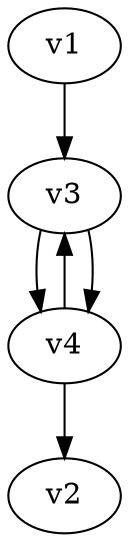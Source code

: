 digraph sunrise_0 {
overall_factor=1;
multiplicity_factor=1;
v1;
v2;
v3 [int_id="V_4_SCALAR_0000"];
v4 [int_id="V_4_SCALAR_0000"];
v1 -> v3 [pdg=1000, name=p1, mom=p1];
v4 -> v2 [pdg=1000, name=p2, mom=p2];
v3 -> v4 [pdg=1000, name=q1];
v4 -> v3 [pdg=1000, name=q2, lmb_index=0];
v3 -> v4 [pdg=1000, name=q3, lmb_index=1];
}
